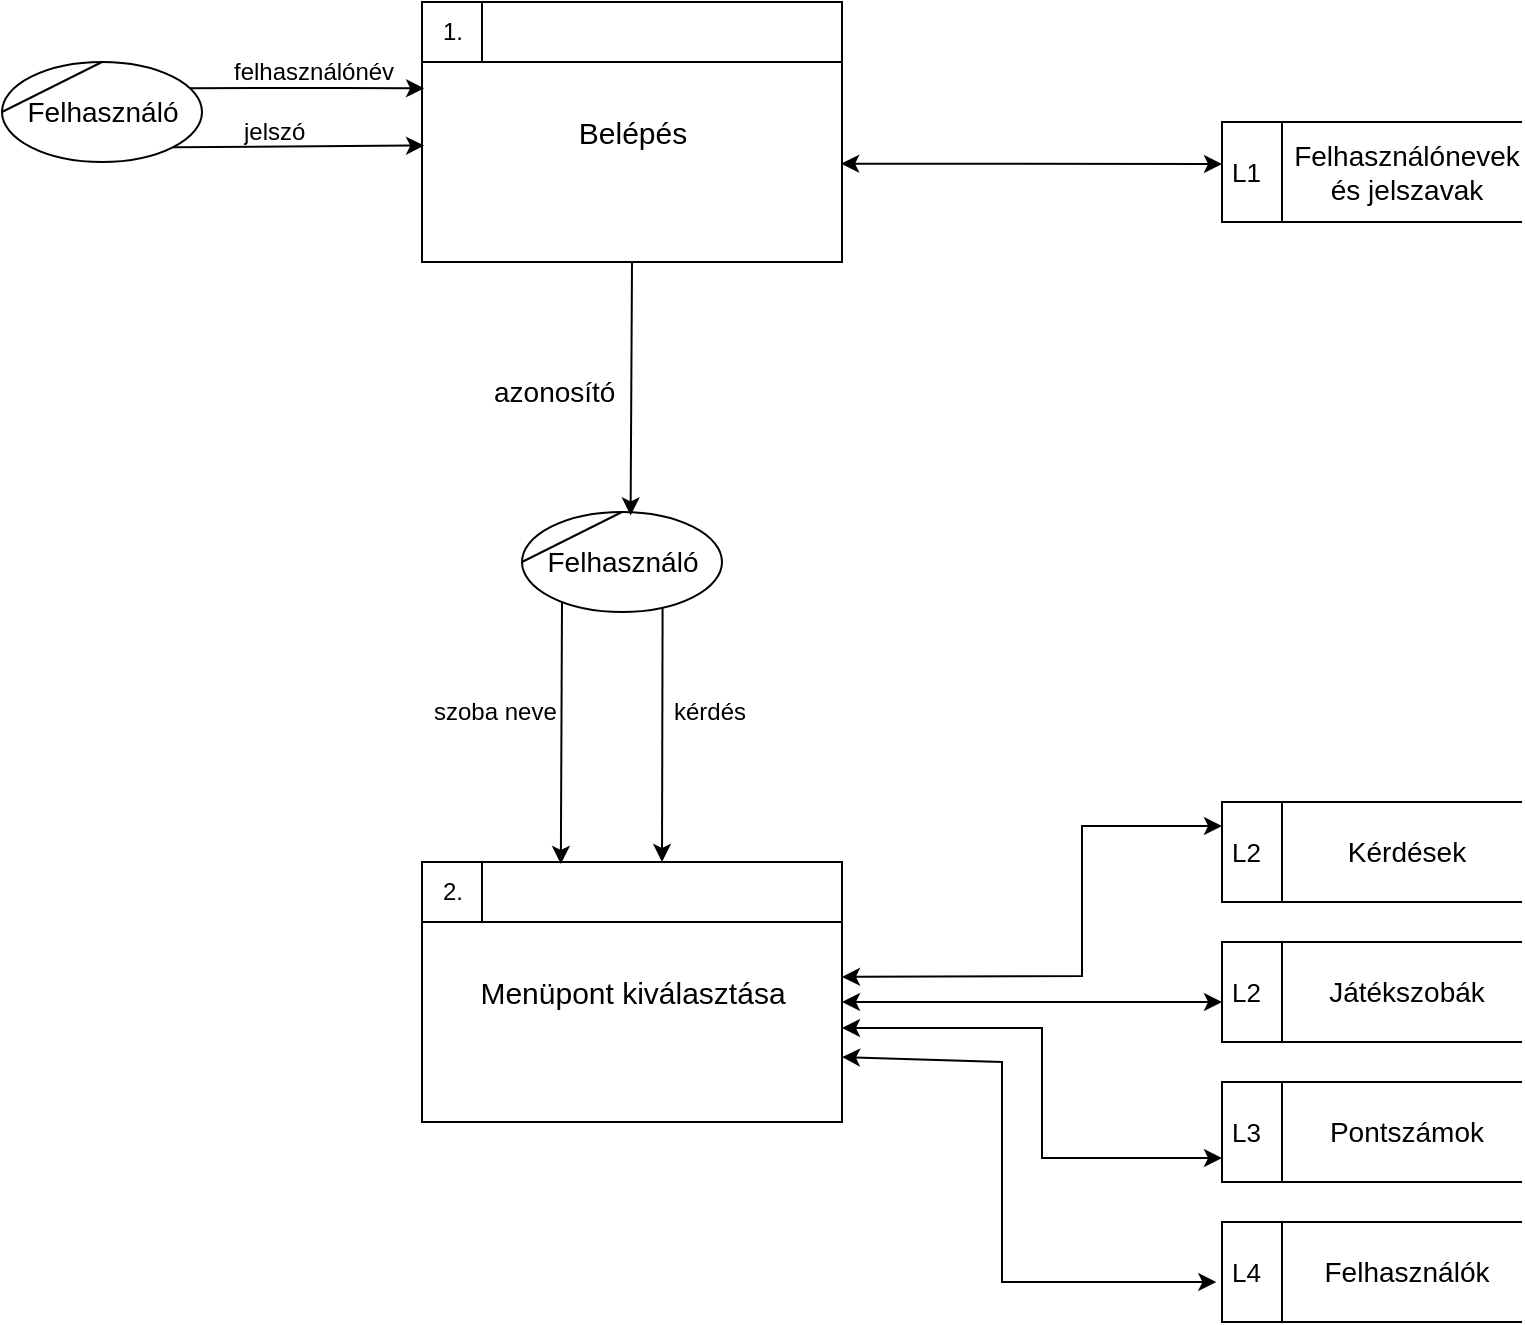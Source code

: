 <mxfile version="20.8.16" type="device"><diagram name="1 oldal" id="Hnb1vFyxr_OW0TCVEK2_"><mxGraphModel dx="1401" dy="1721" grid="1" gridSize="10" guides="1" tooltips="1" connect="1" arrows="1" fold="1" page="1" pageScale="1" pageWidth="827" pageHeight="1169" background="#ffffff" math="0" shadow="0"><root><mxCell id="0"/><mxCell id="1" parent="0"/><mxCell id="5RqvpmQMUtFpTwDUgrB2-3" value="" style="group" parent="1" vertex="1" connectable="0"><mxGeometry x="750" y="340" width="150" height="50" as="geometry"/></mxCell><mxCell id="5RqvpmQMUtFpTwDUgrB2-1" value="&lt;font style=&quot;font-size: 13px;&quot;&gt;L1&lt;/font&gt;" style="html=1;dashed=0;whitespace=wrap;shape=mxgraph.dfd.dataStoreID;align=left;spacingLeft=3;points=[[0,0],[0.5,0],[1,0],[0,0.5],[1,0.5],[0,1],[0.5,1],[1,1]];" parent="5RqvpmQMUtFpTwDUgrB2-3" vertex="1"><mxGeometry width="150" height="50" as="geometry"/></mxCell><mxCell id="5RqvpmQMUtFpTwDUgrB2-2" value="&lt;span style=&quot;font-size: 14px;&quot;&gt;Felhasználónevek és jelszavak&lt;/span&gt;" style="text;html=1;strokeColor=none;fillColor=none;align=center;verticalAlign=middle;whiteSpace=wrap;rounded=0;" parent="5RqvpmQMUtFpTwDUgrB2-3" vertex="1"><mxGeometry x="45" y="10" width="95" height="30" as="geometry"/></mxCell><mxCell id="5RqvpmQMUtFpTwDUgrB2-12" value="" style="group" parent="1" vertex="1" connectable="0"><mxGeometry x="350" y="280" width="210" height="130" as="geometry"/></mxCell><mxCell id="5RqvpmQMUtFpTwDUgrB2-6" value="&lt;font style=&quot;font-size: 15px;&quot;&gt;Belépés&lt;/font&gt;" style="html=1;dashed=0;whitespace=wrap;rounded=0;sketch=0;strokeColor=#000000;align=center;container=0;" parent="5RqvpmQMUtFpTwDUgrB2-12" vertex="1"><mxGeometry width="210" height="130" as="geometry"/></mxCell><mxCell id="5RqvpmQMUtFpTwDUgrB2-7" value="1." style="text;html=1;resizable=0;autosize=1;align=center;verticalAlign=middle;points=[];fillColor=none;rounded=0;sketch=0;strokeColor=#000000;container=0;" parent="5RqvpmQMUtFpTwDUgrB2-12" vertex="1"><mxGeometry y="0.005" width="30" height="30" as="geometry"/></mxCell><mxCell id="5RqvpmQMUtFpTwDUgrB2-9" value="" style="rounded=0;whiteSpace=wrap;html=1;sketch=0;strokeColor=#000000;align=center;container=0;" parent="5RqvpmQMUtFpTwDUgrB2-12" vertex="1"><mxGeometry x="30" width="180" height="30" as="geometry"/></mxCell><mxCell id="5RqvpmQMUtFpTwDUgrB2-25" value="" style="group" parent="1" vertex="1" connectable="0"><mxGeometry x="350" y="710" width="210" height="130" as="geometry"/></mxCell><mxCell id="5RqvpmQMUtFpTwDUgrB2-22" value="&lt;font style=&quot;font-size: 15px;&quot;&gt;Menüpont kiválasztása&lt;/font&gt;" style="html=1;dashed=0;whitespace=wrap;rounded=0;sketch=0;strokeColor=#000000;align=center;container=0;" parent="5RqvpmQMUtFpTwDUgrB2-25" vertex="1"><mxGeometry width="210" height="130" as="geometry"/></mxCell><mxCell id="5RqvpmQMUtFpTwDUgrB2-23" value="2." style="text;html=1;resizable=0;autosize=1;align=center;verticalAlign=middle;points=[];fillColor=none;rounded=0;sketch=0;strokeColor=#000000;container=0;" parent="5RqvpmQMUtFpTwDUgrB2-25" vertex="1"><mxGeometry y="0.005" width="30" height="30" as="geometry"/></mxCell><mxCell id="5RqvpmQMUtFpTwDUgrB2-24" value="" style="rounded=0;whiteSpace=wrap;html=1;sketch=0;strokeColor=#000000;align=center;container=0;" parent="5RqvpmQMUtFpTwDUgrB2-25" vertex="1"><mxGeometry x="30" width="180" height="30" as="geometry"/></mxCell><mxCell id="5RqvpmQMUtFpTwDUgrB2-26" value="" style="endArrow=classic;startArrow=classic;html=1;rounded=0;entryX=0.998;entryY=0.622;entryDx=0;entryDy=0;entryPerimeter=0;" parent="1" target="5RqvpmQMUtFpTwDUgrB2-6" edge="1"><mxGeometry width="50" height="50" relative="1" as="geometry"><mxPoint x="750" y="361" as="sourcePoint"/><mxPoint x="600" y="330" as="targetPoint"/><Array as="points"/></mxGeometry></mxCell><mxCell id="5RqvpmQMUtFpTwDUgrB2-27" value="" style="endArrow=classic;html=1;rounded=0;exitX=0.933;exitY=0.263;exitDx=0;exitDy=0;exitPerimeter=0;entryX=0.005;entryY=0.332;entryDx=0;entryDy=0;entryPerimeter=0;" parent="1" target="5RqvpmQMUtFpTwDUgrB2-6" edge="1"><mxGeometry width="50" height="50" relative="1" as="geometry"><mxPoint x="233.3" y="323.15" as="sourcePoint"/><mxPoint x="270" y="440" as="targetPoint"/><Array as="points"><mxPoint x="270" y="323"/><mxPoint x="310" y="323"/></Array></mxGeometry></mxCell><mxCell id="5RqvpmQMUtFpTwDUgrB2-28" value="" style="endArrow=classic;html=1;rounded=0;entryX=0.005;entryY=0.552;entryDx=0;entryDy=0;entryPerimeter=0;exitX=1;exitY=1;exitDx=0;exitDy=0;" parent="1" target="5RqvpmQMUtFpTwDUgrB2-6" edge="1"><mxGeometry width="50" height="50" relative="1" as="geometry"><mxPoint x="225.355" y="352.678" as="sourcePoint"/><mxPoint x="359.08" y="358.95" as="targetPoint"/></mxGeometry></mxCell><mxCell id="5RqvpmQMUtFpTwDUgrB2-29" value="felhasználónév" style="text;strokeColor=none;fillColor=none;align=left;verticalAlign=middle;spacingLeft=4;spacingRight=4;overflow=hidden;points=[[0,0.5],[1,0.5]];portConstraint=eastwest;rotatable=0;whiteSpace=wrap;html=1;" parent="1" vertex="1"><mxGeometry x="250" y="300" width="90" height="30" as="geometry"/></mxCell><mxCell id="5RqvpmQMUtFpTwDUgrB2-30" value="jelszó" style="text;strokeColor=none;fillColor=none;align=left;verticalAlign=middle;spacingLeft=4;spacingRight=4;overflow=hidden;points=[[0,0.5],[1,0.5]];portConstraint=eastwest;rotatable=0;whiteSpace=wrap;html=1;" parent="1" vertex="1"><mxGeometry x="255" y="330" width="80" height="30" as="geometry"/></mxCell><mxCell id="5RqvpmQMUtFpTwDUgrB2-33" value="kérdés" style="text;strokeColor=none;fillColor=none;align=left;verticalAlign=middle;spacingLeft=4;spacingRight=4;overflow=hidden;points=[[0,0.5],[1,0.5]];portConstraint=eastwest;rotatable=0;whiteSpace=wrap;html=1;" parent="1" vertex="1"><mxGeometry x="470" y="620" width="80" height="30" as="geometry"/></mxCell><mxCell id="5RqvpmQMUtFpTwDUgrB2-35" value="szoba neve" style="text;strokeColor=none;fillColor=none;align=left;verticalAlign=middle;spacingLeft=4;spacingRight=4;overflow=hidden;points=[[0,0.5],[1,0.5]];portConstraint=eastwest;rotatable=0;whiteSpace=wrap;html=1;" parent="1" vertex="1"><mxGeometry x="350" y="620" width="80" height="30" as="geometry"/></mxCell><mxCell id="5RqvpmQMUtFpTwDUgrB2-36" value="" style="endArrow=classic;startArrow=classic;html=1;rounded=0;fontSize=14;exitX=1;exitY=0.542;exitDx=0;exitDy=0;exitPerimeter=0;entryX=0;entryY=0.5;entryDx=0;entryDy=0;" parent="1" edge="1"><mxGeometry width="50" height="50" relative="1" as="geometry"><mxPoint x="560" y="767.46" as="sourcePoint"/><mxPoint x="750" y="692" as="targetPoint"/><Array as="points"><mxPoint x="680" y="767"/><mxPoint x="680" y="692"/></Array></mxGeometry></mxCell><mxCell id="5RqvpmQMUtFpTwDUgrB2-37" value="" style="group;fontSize=14;" parent="1" vertex="1" connectable="0"><mxGeometry x="140" y="310" width="100" height="50" as="geometry"/></mxCell><mxCell id="5RqvpmQMUtFpTwDUgrB2-38" value="Felhasználó" style="shape=ellipse;html=1;dashed=0;whitespace=wrap;perimeter=ellipsePerimeter;fontSize=14;" parent="5RqvpmQMUtFpTwDUgrB2-37" vertex="1"><mxGeometry width="100" height="50" as="geometry"/></mxCell><mxCell id="5RqvpmQMUtFpTwDUgrB2-39" value="" style="endArrow=none;html=1;exitX=0;exitY=0.5;exitDx=0;exitDy=0;entryX=0.5;entryY=0;entryDx=0;entryDy=0;rounded=0;fontSize=14;" parent="5RqvpmQMUtFpTwDUgrB2-37" source="5RqvpmQMUtFpTwDUgrB2-38" target="5RqvpmQMUtFpTwDUgrB2-38" edge="1"><mxGeometry width="50" height="50" relative="1" as="geometry"><mxPoint x="20" y="50" as="sourcePoint"/><mxPoint x="70" as="targetPoint"/></mxGeometry></mxCell><mxCell id="5RqvpmQMUtFpTwDUgrB2-43" value="" style="group;fontSize=14;" parent="1" vertex="1" connectable="0"><mxGeometry x="400" y="535" width="100" height="50" as="geometry"/></mxCell><mxCell id="5RqvpmQMUtFpTwDUgrB2-44" value="Felhasználó" style="shape=ellipse;html=1;dashed=0;whitespace=wrap;perimeter=ellipsePerimeter;fontSize=14;" parent="5RqvpmQMUtFpTwDUgrB2-43" vertex="1"><mxGeometry width="100" height="50" as="geometry"/></mxCell><mxCell id="5RqvpmQMUtFpTwDUgrB2-45" value="" style="endArrow=none;html=1;exitX=0;exitY=0.5;exitDx=0;exitDy=0;entryX=0.5;entryY=0;entryDx=0;entryDy=0;rounded=0;fontSize=14;" parent="5RqvpmQMUtFpTwDUgrB2-43" source="5RqvpmQMUtFpTwDUgrB2-44" target="5RqvpmQMUtFpTwDUgrB2-44" edge="1"><mxGeometry width="50" height="50" relative="1" as="geometry"><mxPoint x="20" y="50" as="sourcePoint"/><mxPoint x="70" as="targetPoint"/></mxGeometry></mxCell><mxCell id="5RqvpmQMUtFpTwDUgrB2-46" value="" style="endArrow=classic;html=1;rounded=0;fontSize=14;entryX=0.543;entryY=0.034;entryDx=0;entryDy=0;exitX=0.5;exitY=1;exitDx=0;exitDy=0;entryPerimeter=0;" parent="1" source="5RqvpmQMUtFpTwDUgrB2-6" target="5RqvpmQMUtFpTwDUgrB2-44" edge="1"><mxGeometry width="50" height="50" relative="1" as="geometry"><mxPoint x="440" y="360" as="sourcePoint"/><mxPoint x="490" y="310" as="targetPoint"/></mxGeometry></mxCell><mxCell id="5RqvpmQMUtFpTwDUgrB2-47" value="azonosító" style="text;strokeColor=none;fillColor=none;align=left;verticalAlign=middle;spacingLeft=4;spacingRight=4;overflow=hidden;points=[[0,0.5],[1,0.5]];portConstraint=eastwest;rotatable=0;whiteSpace=wrap;html=1;fontSize=14;" parent="1" vertex="1"><mxGeometry x="380" y="460" width="80" height="30" as="geometry"/></mxCell><mxCell id="5RqvpmQMUtFpTwDUgrB2-48" value="" style="endArrow=classic;html=1;rounded=0;fontSize=14;entryX=0.5;entryY=0;entryDx=0;entryDy=0;exitX=0.703;exitY=0.953;exitDx=0;exitDy=0;exitPerimeter=0;" parent="1" source="5RqvpmQMUtFpTwDUgrB2-44" target="5RqvpmQMUtFpTwDUgrB2-24" edge="1"><mxGeometry width="50" height="50" relative="1" as="geometry"><mxPoint x="470" y="590" as="sourcePoint"/><mxPoint x="500" y="600" as="targetPoint"/></mxGeometry></mxCell><mxCell id="5RqvpmQMUtFpTwDUgrB2-49" value="" style="endArrow=classic;html=1;rounded=0;fontSize=14;entryX=0.219;entryY=0.033;entryDx=0;entryDy=0;entryPerimeter=0;" parent="1" target="5RqvpmQMUtFpTwDUgrB2-24" edge="1"><mxGeometry width="50" height="50" relative="1" as="geometry"><mxPoint x="420" y="580" as="sourcePoint"/><mxPoint x="500" y="600" as="targetPoint"/></mxGeometry></mxCell><mxCell id="m_Hq2plmw-0KJvN4Gs_9-1" value="" style="group" parent="1" vertex="1" connectable="0"><mxGeometry x="750" y="680" width="150" height="50" as="geometry"/></mxCell><mxCell id="m_Hq2plmw-0KJvN4Gs_9-2" value="&lt;font style=&quot;font-size: 13px;&quot;&gt;L2&lt;/font&gt;" style="html=1;dashed=0;whitespace=wrap;shape=mxgraph.dfd.dataStoreID;align=left;spacingLeft=3;points=[[0,0],[0.5,0],[1,0],[0,0.5],[1,0.5],[0,1],[0.5,1],[1,1]];" parent="m_Hq2plmw-0KJvN4Gs_9-1" vertex="1"><mxGeometry width="150" height="50" as="geometry"/></mxCell><mxCell id="m_Hq2plmw-0KJvN4Gs_9-3" value="&lt;span style=&quot;font-size: 14px;&quot;&gt;Kérdések&lt;/span&gt;" style="text;html=1;strokeColor=none;fillColor=none;align=center;verticalAlign=middle;whiteSpace=wrap;rounded=0;" parent="m_Hq2plmw-0KJvN4Gs_9-1" vertex="1"><mxGeometry x="45" y="10" width="95" height="30" as="geometry"/></mxCell><mxCell id="nZEaQ_MSDGe79oLJKbyU-1" value="" style="group" vertex="1" connectable="0" parent="1"><mxGeometry x="750" y="750" width="150" height="50" as="geometry"/></mxCell><mxCell id="nZEaQ_MSDGe79oLJKbyU-2" value="&lt;font style=&quot;font-size: 13px;&quot;&gt;L2&lt;/font&gt;" style="html=1;dashed=0;whitespace=wrap;shape=mxgraph.dfd.dataStoreID;align=left;spacingLeft=3;points=[[0,0],[0.5,0],[1,0],[0,0.5],[1,0.5],[0,1],[0.5,1],[1,1]];" vertex="1" parent="nZEaQ_MSDGe79oLJKbyU-1"><mxGeometry width="150" height="50" as="geometry"/></mxCell><mxCell id="nZEaQ_MSDGe79oLJKbyU-3" value="&lt;span style=&quot;font-size: 14px;&quot;&gt;Játékszobák&lt;/span&gt;" style="text;html=1;strokeColor=none;fillColor=none;align=center;verticalAlign=middle;whiteSpace=wrap;rounded=0;" vertex="1" parent="nZEaQ_MSDGe79oLJKbyU-1"><mxGeometry x="45" y="10" width="95" height="30" as="geometry"/></mxCell><mxCell id="nZEaQ_MSDGe79oLJKbyU-4" value="" style="group" vertex="1" connectable="0" parent="1"><mxGeometry x="750" y="820" width="150" height="50" as="geometry"/></mxCell><mxCell id="nZEaQ_MSDGe79oLJKbyU-5" value="&lt;font style=&quot;font-size: 13px;&quot;&gt;L3&lt;/font&gt;" style="html=1;dashed=0;whitespace=wrap;shape=mxgraph.dfd.dataStoreID;align=left;spacingLeft=3;points=[[0,0],[0.5,0],[1,0],[0,0.5],[1,0.5],[0,1],[0.5,1],[1,1]];" vertex="1" parent="nZEaQ_MSDGe79oLJKbyU-4"><mxGeometry width="150" height="50" as="geometry"/></mxCell><mxCell id="nZEaQ_MSDGe79oLJKbyU-6" value="&lt;span style=&quot;font-size: 14px;&quot;&gt;Pontszámok&lt;/span&gt;" style="text;html=1;strokeColor=none;fillColor=none;align=center;verticalAlign=middle;whiteSpace=wrap;rounded=0;" vertex="1" parent="nZEaQ_MSDGe79oLJKbyU-4"><mxGeometry x="45" y="10" width="95" height="30" as="geometry"/></mxCell><mxCell id="nZEaQ_MSDGe79oLJKbyU-7" value="" style="group" vertex="1" connectable="0" parent="1"><mxGeometry x="750" y="890" width="150" height="50" as="geometry"/></mxCell><mxCell id="nZEaQ_MSDGe79oLJKbyU-8" value="&lt;font style=&quot;font-size: 13px;&quot;&gt;L4&lt;/font&gt;" style="html=1;dashed=0;whitespace=wrap;shape=mxgraph.dfd.dataStoreID;align=left;spacingLeft=3;points=[[0,0],[0.5,0],[1,0],[0,0.5],[1,0.5],[0,1],[0.5,1],[1,1]];" vertex="1" parent="nZEaQ_MSDGe79oLJKbyU-7"><mxGeometry width="150" height="50" as="geometry"/></mxCell><mxCell id="nZEaQ_MSDGe79oLJKbyU-9" value="&lt;span style=&quot;font-size: 14px;&quot;&gt;Felhasználók&lt;/span&gt;" style="text;html=1;strokeColor=none;fillColor=none;align=center;verticalAlign=middle;whiteSpace=wrap;rounded=0;" vertex="1" parent="nZEaQ_MSDGe79oLJKbyU-7"><mxGeometry x="45" y="10" width="95" height="30" as="geometry"/></mxCell><mxCell id="nZEaQ_MSDGe79oLJKbyU-10" value="" style="endArrow=classic;startArrow=classic;html=1;rounded=0;fontSize=14;" edge="1" parent="1"><mxGeometry width="50" height="50" relative="1" as="geometry"><mxPoint x="560" y="780" as="sourcePoint"/><mxPoint x="750" y="780" as="targetPoint"/><Array as="points"><mxPoint x="680" y="780"/></Array></mxGeometry></mxCell><mxCell id="nZEaQ_MSDGe79oLJKbyU-11" value="" style="endArrow=classic;startArrow=classic;html=1;rounded=0;fontSize=14;entryX=0;entryY=0.5;entryDx=0;entryDy=0;" edge="1" parent="1"><mxGeometry width="50" height="50" relative="1" as="geometry"><mxPoint x="560" y="793" as="sourcePoint"/><mxPoint x="750" y="858" as="targetPoint"/><Array as="points"><mxPoint x="660" y="793"/><mxPoint x="660" y="858"/></Array></mxGeometry></mxCell><mxCell id="nZEaQ_MSDGe79oLJKbyU-12" value="" style="endArrow=classic;startArrow=classic;html=1;rounded=0;fontSize=14;entryX=-0.019;entryY=0.601;entryDx=0;entryDy=0;entryPerimeter=0;exitX=1;exitY=0.75;exitDx=0;exitDy=0;" edge="1" parent="1" source="5RqvpmQMUtFpTwDUgrB2-22" target="nZEaQ_MSDGe79oLJKbyU-8"><mxGeometry width="50" height="50" relative="1" as="geometry"><mxPoint x="590" y="830" as="sourcePoint"/><mxPoint x="640" y="780" as="targetPoint"/><Array as="points"><mxPoint x="640" y="810"/><mxPoint x="640" y="920"/></Array></mxGeometry></mxCell></root></mxGraphModel></diagram></mxfile>